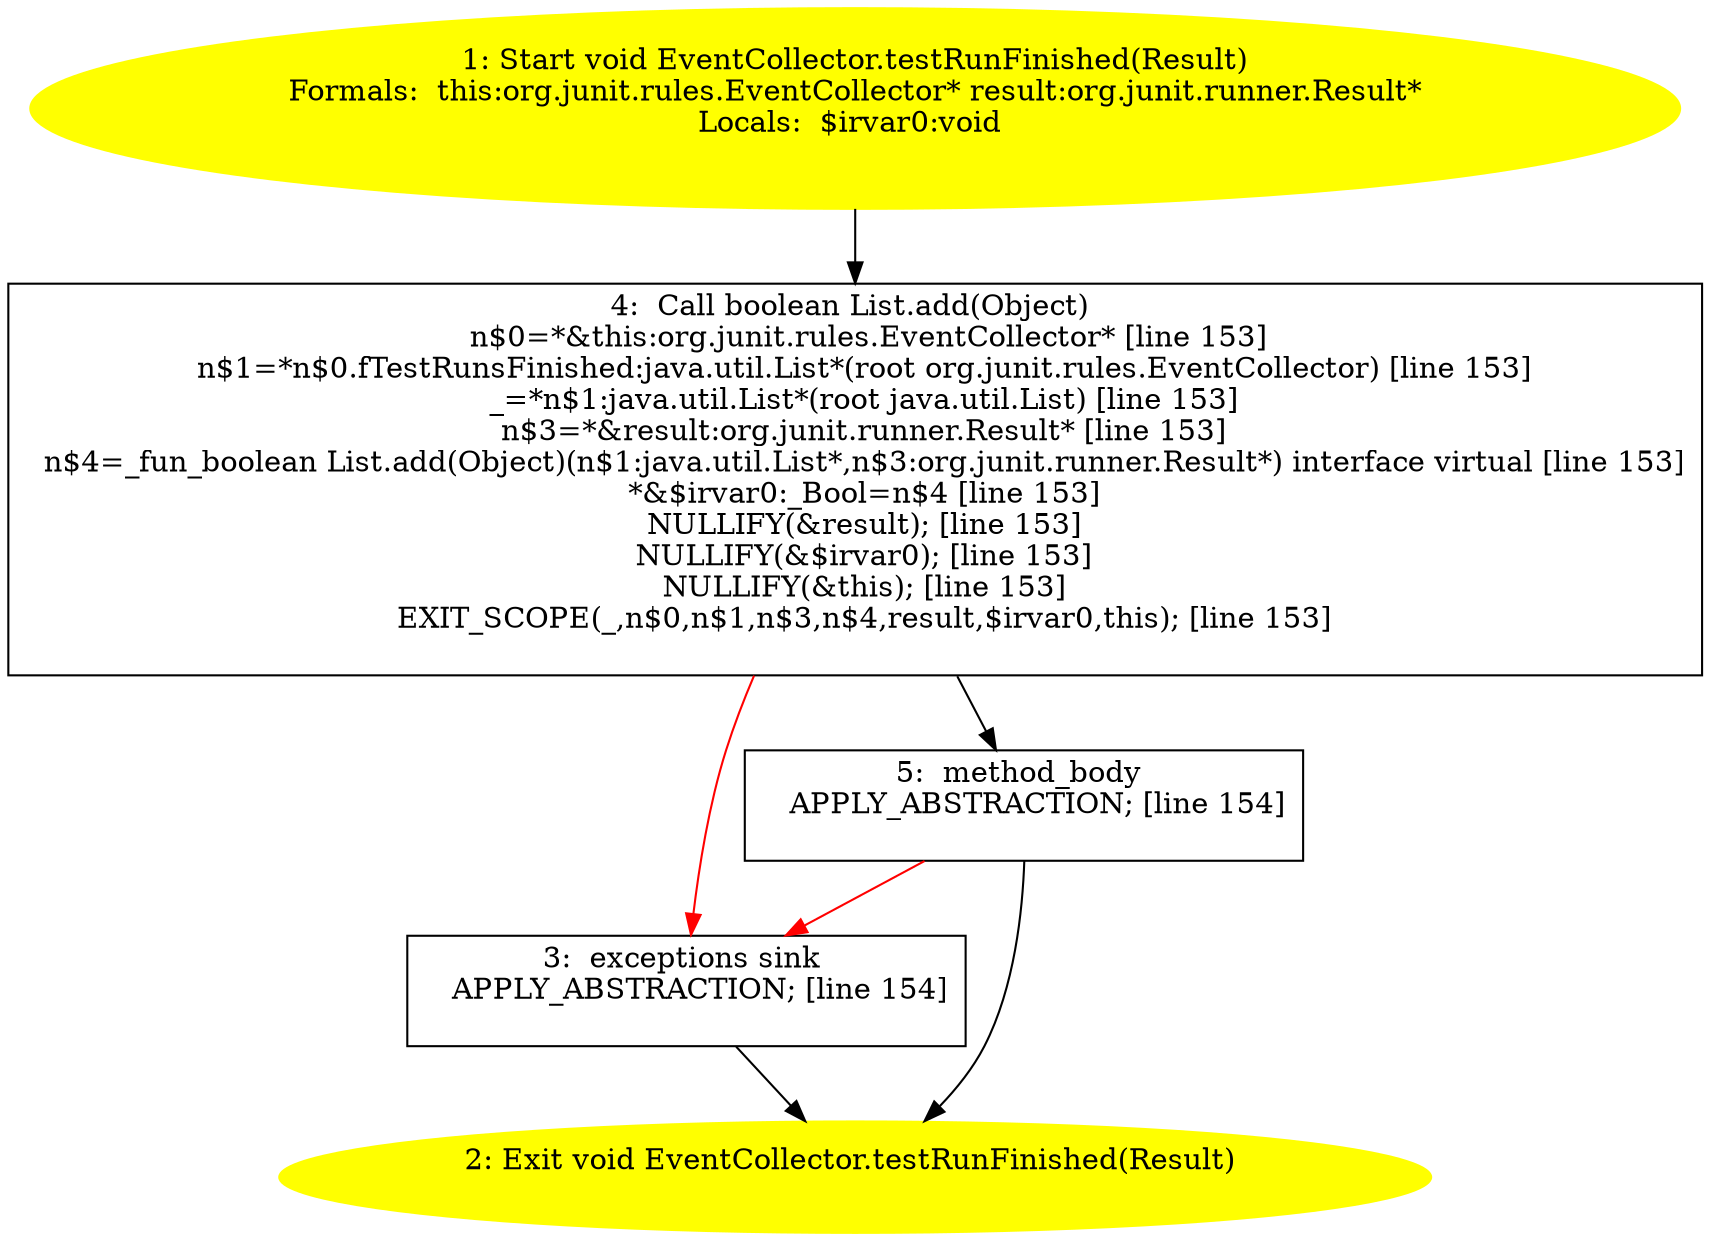 /* @generated */
digraph cfg {
"org.junit.rules.EventCollector.testRunFinished(org.junit.runner.Result):void.03987b9432114e7259e62c401fdd35fb_1" [label="1: Start void EventCollector.testRunFinished(Result)\nFormals:  this:org.junit.rules.EventCollector* result:org.junit.runner.Result*\nLocals:  $irvar0:void \n  " color=yellow style=filled]
	

	 "org.junit.rules.EventCollector.testRunFinished(org.junit.runner.Result):void.03987b9432114e7259e62c401fdd35fb_1" -> "org.junit.rules.EventCollector.testRunFinished(org.junit.runner.Result):void.03987b9432114e7259e62c401fdd35fb_4" ;
"org.junit.rules.EventCollector.testRunFinished(org.junit.runner.Result):void.03987b9432114e7259e62c401fdd35fb_2" [label="2: Exit void EventCollector.testRunFinished(Result) \n  " color=yellow style=filled]
	

"org.junit.rules.EventCollector.testRunFinished(org.junit.runner.Result):void.03987b9432114e7259e62c401fdd35fb_3" [label="3:  exceptions sink \n   APPLY_ABSTRACTION; [line 154]\n " shape="box"]
	

	 "org.junit.rules.EventCollector.testRunFinished(org.junit.runner.Result):void.03987b9432114e7259e62c401fdd35fb_3" -> "org.junit.rules.EventCollector.testRunFinished(org.junit.runner.Result):void.03987b9432114e7259e62c401fdd35fb_2" ;
"org.junit.rules.EventCollector.testRunFinished(org.junit.runner.Result):void.03987b9432114e7259e62c401fdd35fb_4" [label="4:  Call boolean List.add(Object) \n   n$0=*&this:org.junit.rules.EventCollector* [line 153]\n  n$1=*n$0.fTestRunsFinished:java.util.List*(root org.junit.rules.EventCollector) [line 153]\n  _=*n$1:java.util.List*(root java.util.List) [line 153]\n  n$3=*&result:org.junit.runner.Result* [line 153]\n  n$4=_fun_boolean List.add(Object)(n$1:java.util.List*,n$3:org.junit.runner.Result*) interface virtual [line 153]\n  *&$irvar0:_Bool=n$4 [line 153]\n  NULLIFY(&result); [line 153]\n  NULLIFY(&$irvar0); [line 153]\n  NULLIFY(&this); [line 153]\n  EXIT_SCOPE(_,n$0,n$1,n$3,n$4,result,$irvar0,this); [line 153]\n " shape="box"]
	

	 "org.junit.rules.EventCollector.testRunFinished(org.junit.runner.Result):void.03987b9432114e7259e62c401fdd35fb_4" -> "org.junit.rules.EventCollector.testRunFinished(org.junit.runner.Result):void.03987b9432114e7259e62c401fdd35fb_5" ;
	 "org.junit.rules.EventCollector.testRunFinished(org.junit.runner.Result):void.03987b9432114e7259e62c401fdd35fb_4" -> "org.junit.rules.EventCollector.testRunFinished(org.junit.runner.Result):void.03987b9432114e7259e62c401fdd35fb_3" [color="red" ];
"org.junit.rules.EventCollector.testRunFinished(org.junit.runner.Result):void.03987b9432114e7259e62c401fdd35fb_5" [label="5:  method_body \n   APPLY_ABSTRACTION; [line 154]\n " shape="box"]
	

	 "org.junit.rules.EventCollector.testRunFinished(org.junit.runner.Result):void.03987b9432114e7259e62c401fdd35fb_5" -> "org.junit.rules.EventCollector.testRunFinished(org.junit.runner.Result):void.03987b9432114e7259e62c401fdd35fb_2" ;
	 "org.junit.rules.EventCollector.testRunFinished(org.junit.runner.Result):void.03987b9432114e7259e62c401fdd35fb_5" -> "org.junit.rules.EventCollector.testRunFinished(org.junit.runner.Result):void.03987b9432114e7259e62c401fdd35fb_3" [color="red" ];
}
